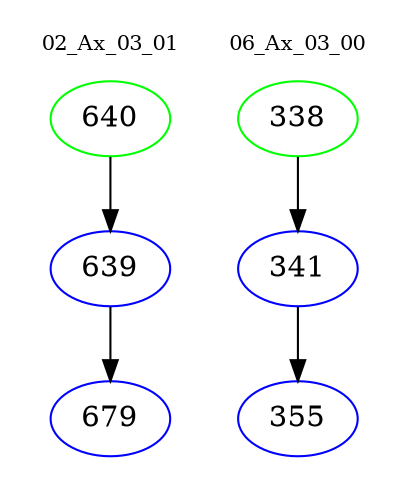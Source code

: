 digraph{
subgraph cluster_0 {
color = white
label = "02_Ax_03_01";
fontsize=10;
T0_640 [label="640", color="green"]
T0_640 -> T0_639 [color="black"]
T0_639 [label="639", color="blue"]
T0_639 -> T0_679 [color="black"]
T0_679 [label="679", color="blue"]
}
subgraph cluster_1 {
color = white
label = "06_Ax_03_00";
fontsize=10;
T1_338 [label="338", color="green"]
T1_338 -> T1_341 [color="black"]
T1_341 [label="341", color="blue"]
T1_341 -> T1_355 [color="black"]
T1_355 [label="355", color="blue"]
}
}
